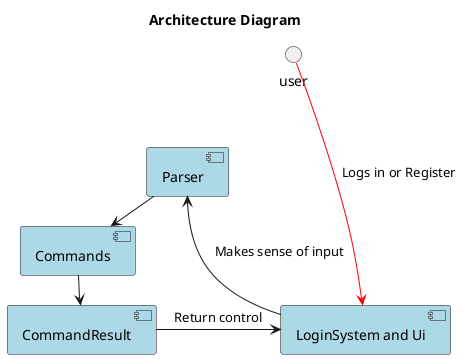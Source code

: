 @startuml

title Architecture Diagram

skinparam component {
BackgroundColor lightblue
}


[Parser]
[Commands]
[CommandResult]
[LoginSystem and Ui] as  interactor
interface "user"

user -[hidden]- Parser
CommandResult -[hidden]- Parser

interactor --> Parser : Makes sense of input
Parser -> Commands : Searches for inputted command
Commands -> CommandResult : Executes relevant command
CommandResult -> interactor : Return control
user -[#red]-> interactor : Logs in or Register

@enduml